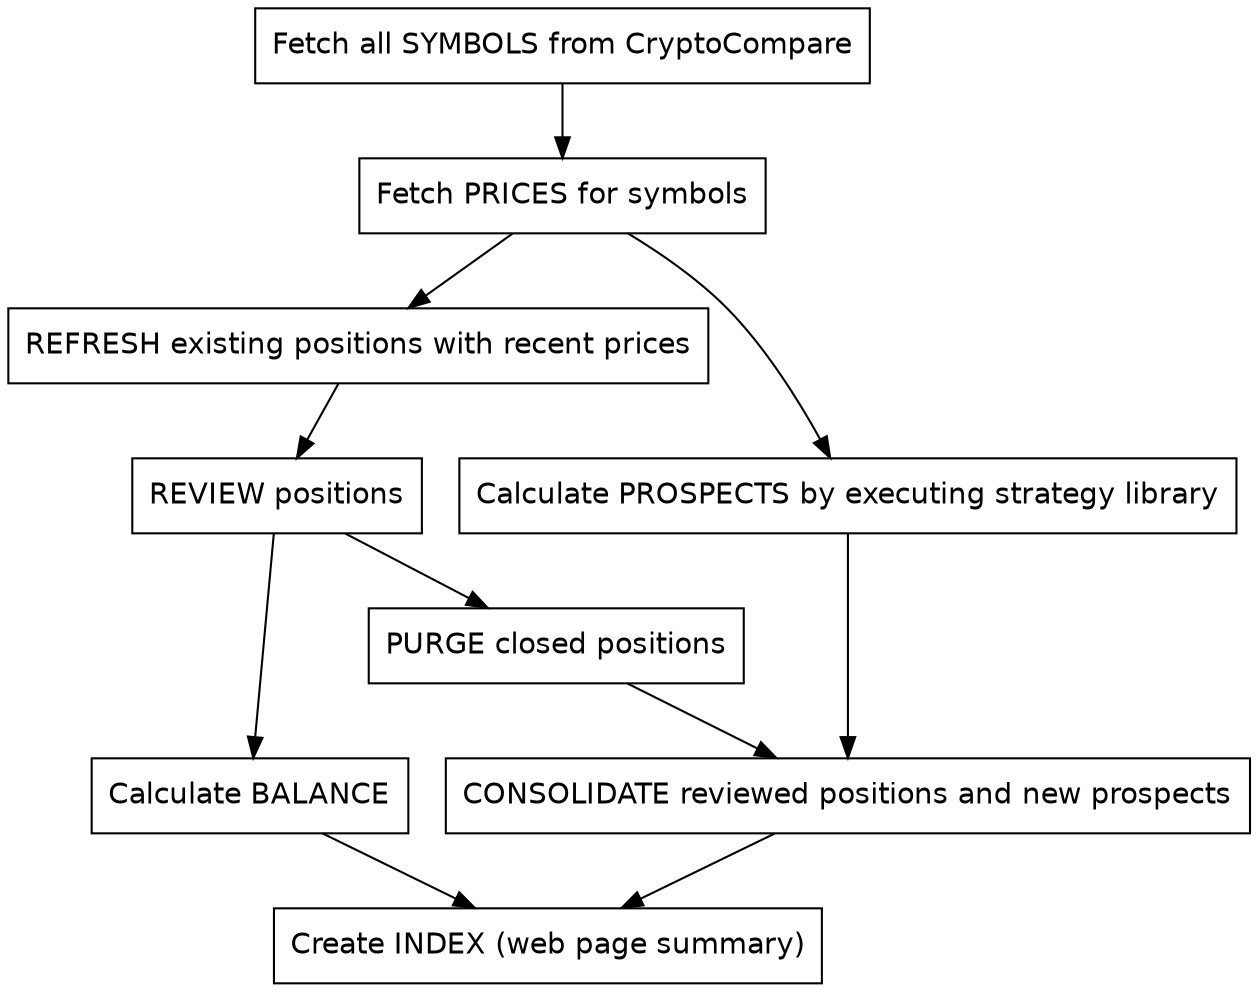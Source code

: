digraph {

  node [fontname=Helvetica shape=box]

  review [label="REVIEW positions"]
  purge [label="PURGE closed positions"]
  consolidate [label="CONSOLIDATE reviewed positions and new prospects"]
  balance [label="Calculate BALANCE"]
  index [label="Create INDEX (web page summary)"]
  refresh [label= "REFRESH existing positions with recent prices"]

  "Fetch all SYMBOLS from CryptoCompare"
    -> "Fetch PRICES for symbols"
    -> refresh
    -> review

  "Fetch PRICES for symbols"
    -> "Calculate PROSPECTS by executing strategy library"
    -> consolidate

  // Consolidate takes review and new
  review
    -> purge
    -> consolidate
    -> index

  // Balance calculation
  review
    -> balance
    -> index
}
